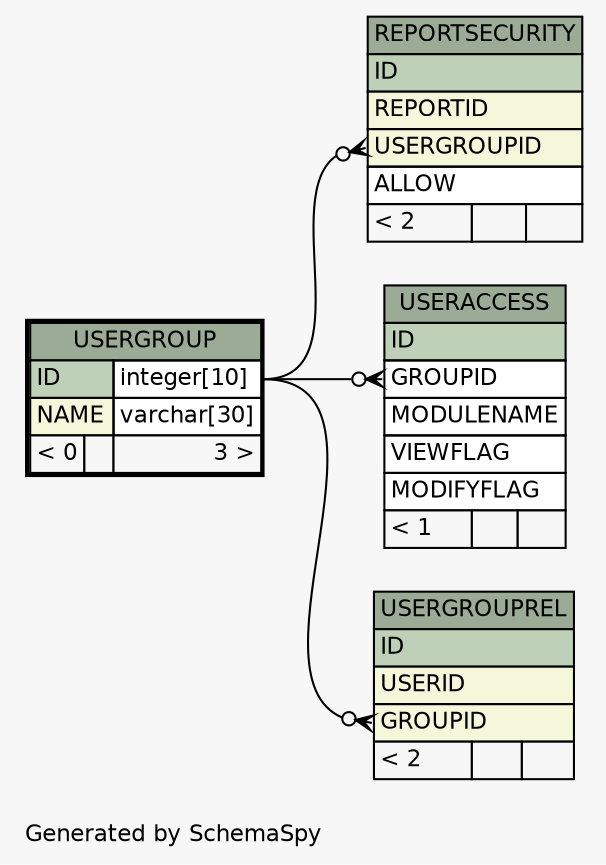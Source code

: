 // dot 2.26.3 on Linux 3.5.0-34-generic
// SchemaSpy rev 590
digraph "oneDegreeRelationshipsDiagram" {
  graph [
    rankdir="RL"
    bgcolor="#f7f7f7"
    label="\nGenerated by SchemaSpy"
    labeljust="l"
    nodesep="0.18"
    ranksep="0.46"
    fontname="Helvetica"
    fontsize="11"
  ];
  node [
    fontname="Helvetica"
    fontsize="11"
    shape="plaintext"
  ];
  edge [
    arrowsize="0.8"
  ];
  "REPORTSECURITY":"USERGROUPID":w -> "USERGROUP":"ID.type":e [arrowhead=none dir=back arrowtail=crowodot];
  "USERACCESS":"GROUPID":w -> "USERGROUP":"ID.type":e [arrowhead=none dir=back arrowtail=crowodot];
  "USERGROUPREL":"GROUPID":w -> "USERGROUP":"ID.type":e [arrowhead=none dir=back arrowtail=crowodot];
  "REPORTSECURITY" [
    label=<
    <TABLE BORDER="0" CELLBORDER="1" CELLSPACING="0" BGCOLOR="#ffffff">
      <TR><TD COLSPAN="3" BGCOLOR="#9bab96" ALIGN="CENTER">REPORTSECURITY</TD></TR>
      <TR><TD PORT="ID" COLSPAN="3" BGCOLOR="#bed1b8" ALIGN="LEFT">ID</TD></TR>
      <TR><TD PORT="REPORTID" COLSPAN="3" BGCOLOR="#f4f7da" ALIGN="LEFT">REPORTID</TD></TR>
      <TR><TD PORT="USERGROUPID" COLSPAN="3" BGCOLOR="#f4f7da" ALIGN="LEFT">USERGROUPID</TD></TR>
      <TR><TD PORT="ALLOW" COLSPAN="3" ALIGN="LEFT">ALLOW</TD></TR>
      <TR><TD ALIGN="LEFT" BGCOLOR="#f7f7f7">&lt; 2</TD><TD ALIGN="RIGHT" BGCOLOR="#f7f7f7">  </TD><TD ALIGN="RIGHT" BGCOLOR="#f7f7f7">  </TD></TR>
    </TABLE>>
    URL="REPORTSECURITY.html"
    tooltip="REPORTSECURITY"
  ];
  "USERACCESS" [
    label=<
    <TABLE BORDER="0" CELLBORDER="1" CELLSPACING="0" BGCOLOR="#ffffff">
      <TR><TD COLSPAN="3" BGCOLOR="#9bab96" ALIGN="CENTER">USERACCESS</TD></TR>
      <TR><TD PORT="ID" COLSPAN="3" BGCOLOR="#bed1b8" ALIGN="LEFT">ID</TD></TR>
      <TR><TD PORT="GROUPID" COLSPAN="3" ALIGN="LEFT">GROUPID</TD></TR>
      <TR><TD PORT="MODULENAME" COLSPAN="3" ALIGN="LEFT">MODULENAME</TD></TR>
      <TR><TD PORT="VIEWFLAG" COLSPAN="3" ALIGN="LEFT">VIEWFLAG</TD></TR>
      <TR><TD PORT="MODIFYFLAG" COLSPAN="3" ALIGN="LEFT">MODIFYFLAG</TD></TR>
      <TR><TD ALIGN="LEFT" BGCOLOR="#f7f7f7">&lt; 1</TD><TD ALIGN="RIGHT" BGCOLOR="#f7f7f7">  </TD><TD ALIGN="RIGHT" BGCOLOR="#f7f7f7">  </TD></TR>
    </TABLE>>
    URL="USERACCESS.html"
    tooltip="USERACCESS"
  ];
  "USERGROUP" [
    label=<
    <TABLE BORDER="2" CELLBORDER="1" CELLSPACING="0" BGCOLOR="#ffffff">
      <TR><TD COLSPAN="3" BGCOLOR="#9bab96" ALIGN="CENTER">USERGROUP</TD></TR>
      <TR><TD PORT="ID" COLSPAN="2" BGCOLOR="#bed1b8" ALIGN="LEFT">ID</TD><TD PORT="ID.type" ALIGN="LEFT">integer[10]</TD></TR>
      <TR><TD PORT="NAME" COLSPAN="2" BGCOLOR="#f4f7da" ALIGN="LEFT">NAME</TD><TD PORT="NAME.type" ALIGN="LEFT">varchar[30]</TD></TR>
      <TR><TD ALIGN="LEFT" BGCOLOR="#f7f7f7">&lt; 0</TD><TD ALIGN="RIGHT" BGCOLOR="#f7f7f7">  </TD><TD ALIGN="RIGHT" BGCOLOR="#f7f7f7">3 &gt;</TD></TR>
    </TABLE>>
    URL="USERGROUP.html"
    tooltip="USERGROUP"
  ];
  "USERGROUPREL" [
    label=<
    <TABLE BORDER="0" CELLBORDER="1" CELLSPACING="0" BGCOLOR="#ffffff">
      <TR><TD COLSPAN="3" BGCOLOR="#9bab96" ALIGN="CENTER">USERGROUPREL</TD></TR>
      <TR><TD PORT="ID" COLSPAN="3" BGCOLOR="#bed1b8" ALIGN="LEFT">ID</TD></TR>
      <TR><TD PORT="USERID" COLSPAN="3" BGCOLOR="#f4f7da" ALIGN="LEFT">USERID</TD></TR>
      <TR><TD PORT="GROUPID" COLSPAN="3" BGCOLOR="#f4f7da" ALIGN="LEFT">GROUPID</TD></TR>
      <TR><TD ALIGN="LEFT" BGCOLOR="#f7f7f7">&lt; 2</TD><TD ALIGN="RIGHT" BGCOLOR="#f7f7f7">  </TD><TD ALIGN="RIGHT" BGCOLOR="#f7f7f7">  </TD></TR>
    </TABLE>>
    URL="USERGROUPREL.html"
    tooltip="USERGROUPREL"
  ];
}
